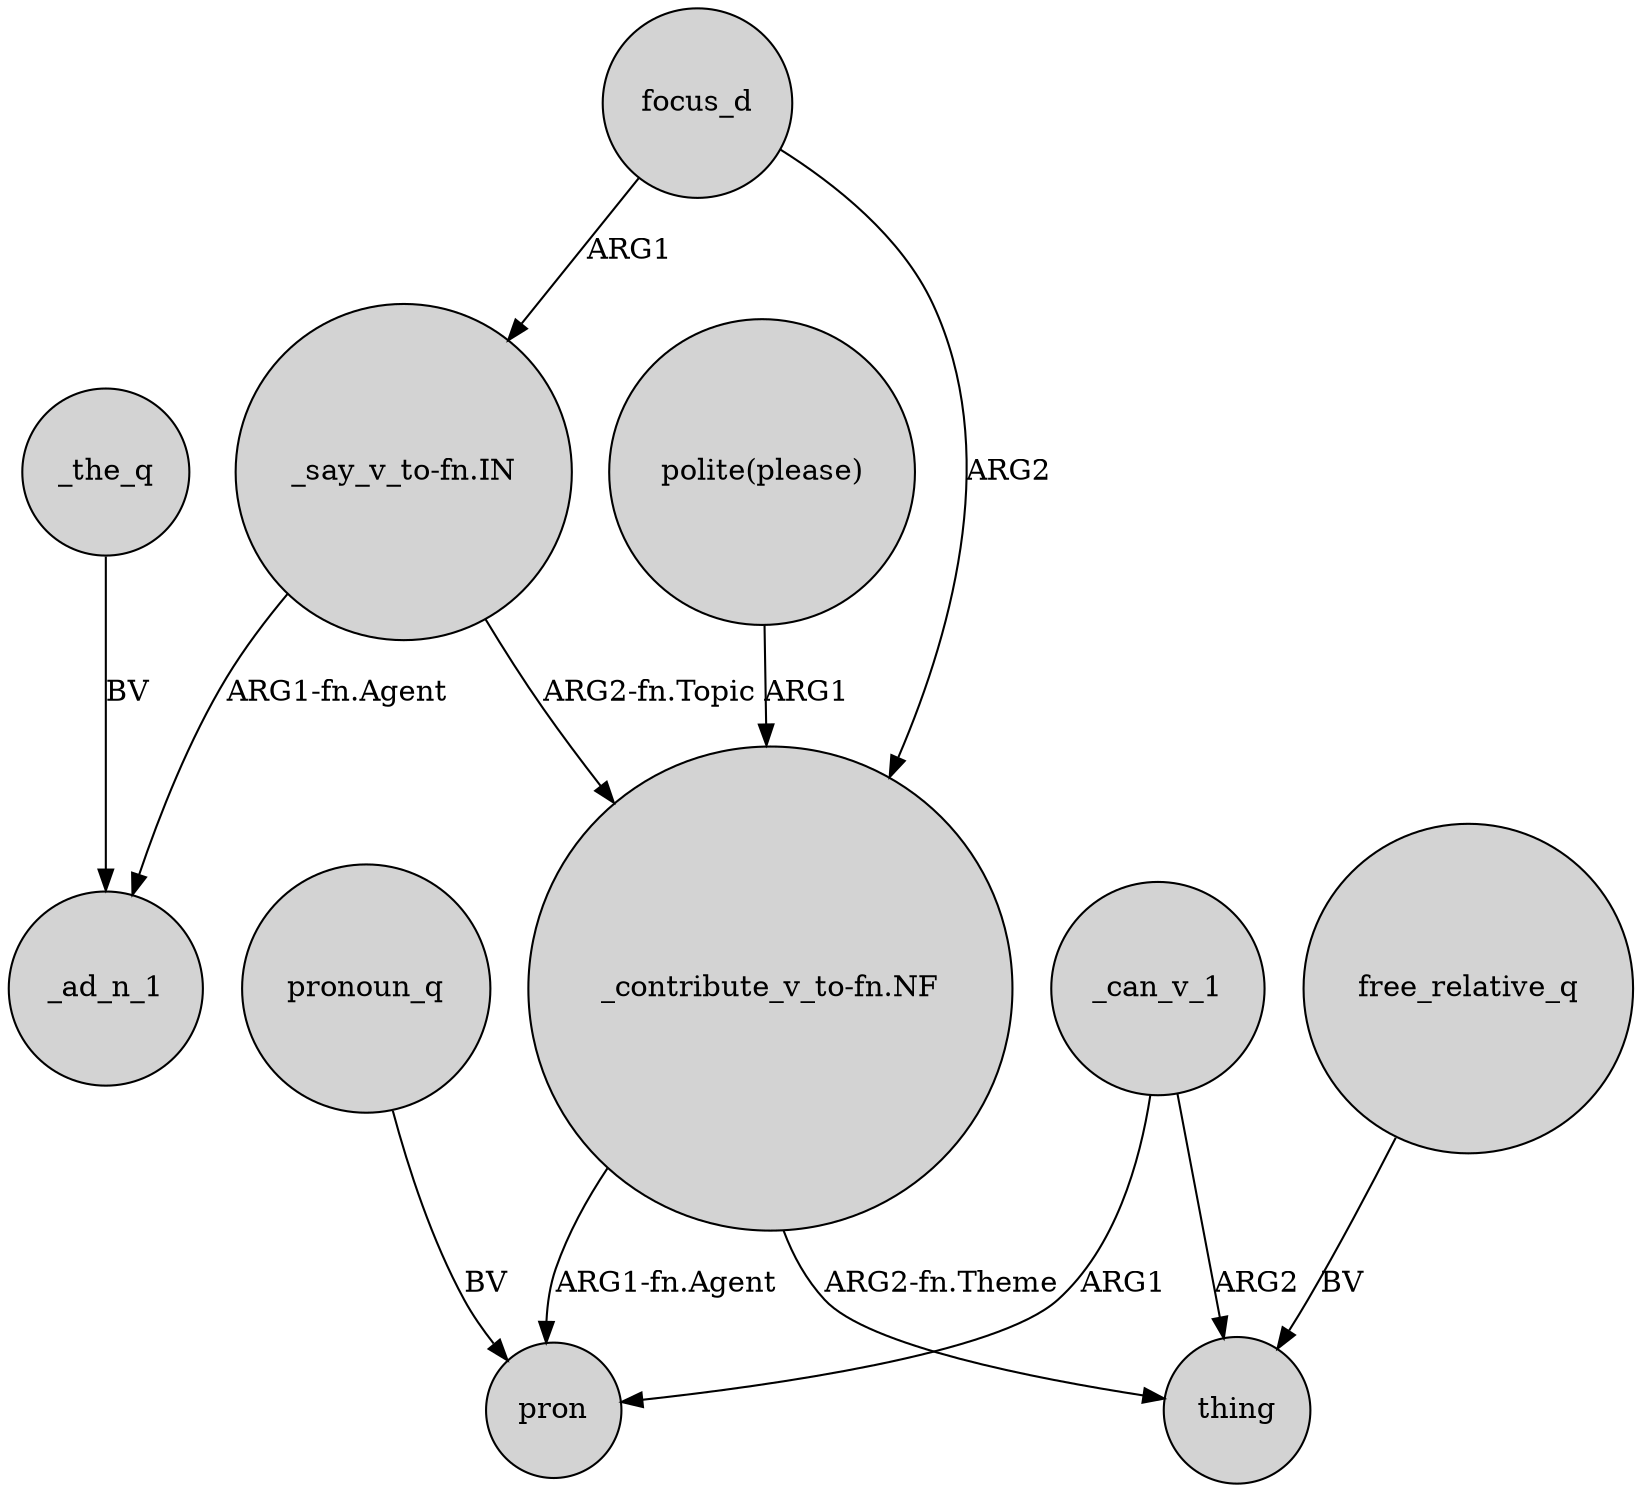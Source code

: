 digraph {
	node [shape=circle style=filled]
	focus_d -> "_contribute_v_to-fn.NF" [label=ARG2]
	_the_q -> _ad_n_1 [label=BV]
	"_say_v_to-fn.IN" -> _ad_n_1 [label="ARG1-fn.Agent"]
	"_say_v_to-fn.IN" -> "_contribute_v_to-fn.NF" [label="ARG2-fn.Topic"]
	_can_v_1 -> pron [label=ARG1]
	"_contribute_v_to-fn.NF" -> thing [label="ARG2-fn.Theme"]
	free_relative_q -> thing [label=BV]
	"polite(please)" -> "_contribute_v_to-fn.NF" [label=ARG1]
	_can_v_1 -> thing [label=ARG2]
	"_contribute_v_to-fn.NF" -> pron [label="ARG1-fn.Agent"]
	focus_d -> "_say_v_to-fn.IN" [label=ARG1]
	pronoun_q -> pron [label=BV]
}

